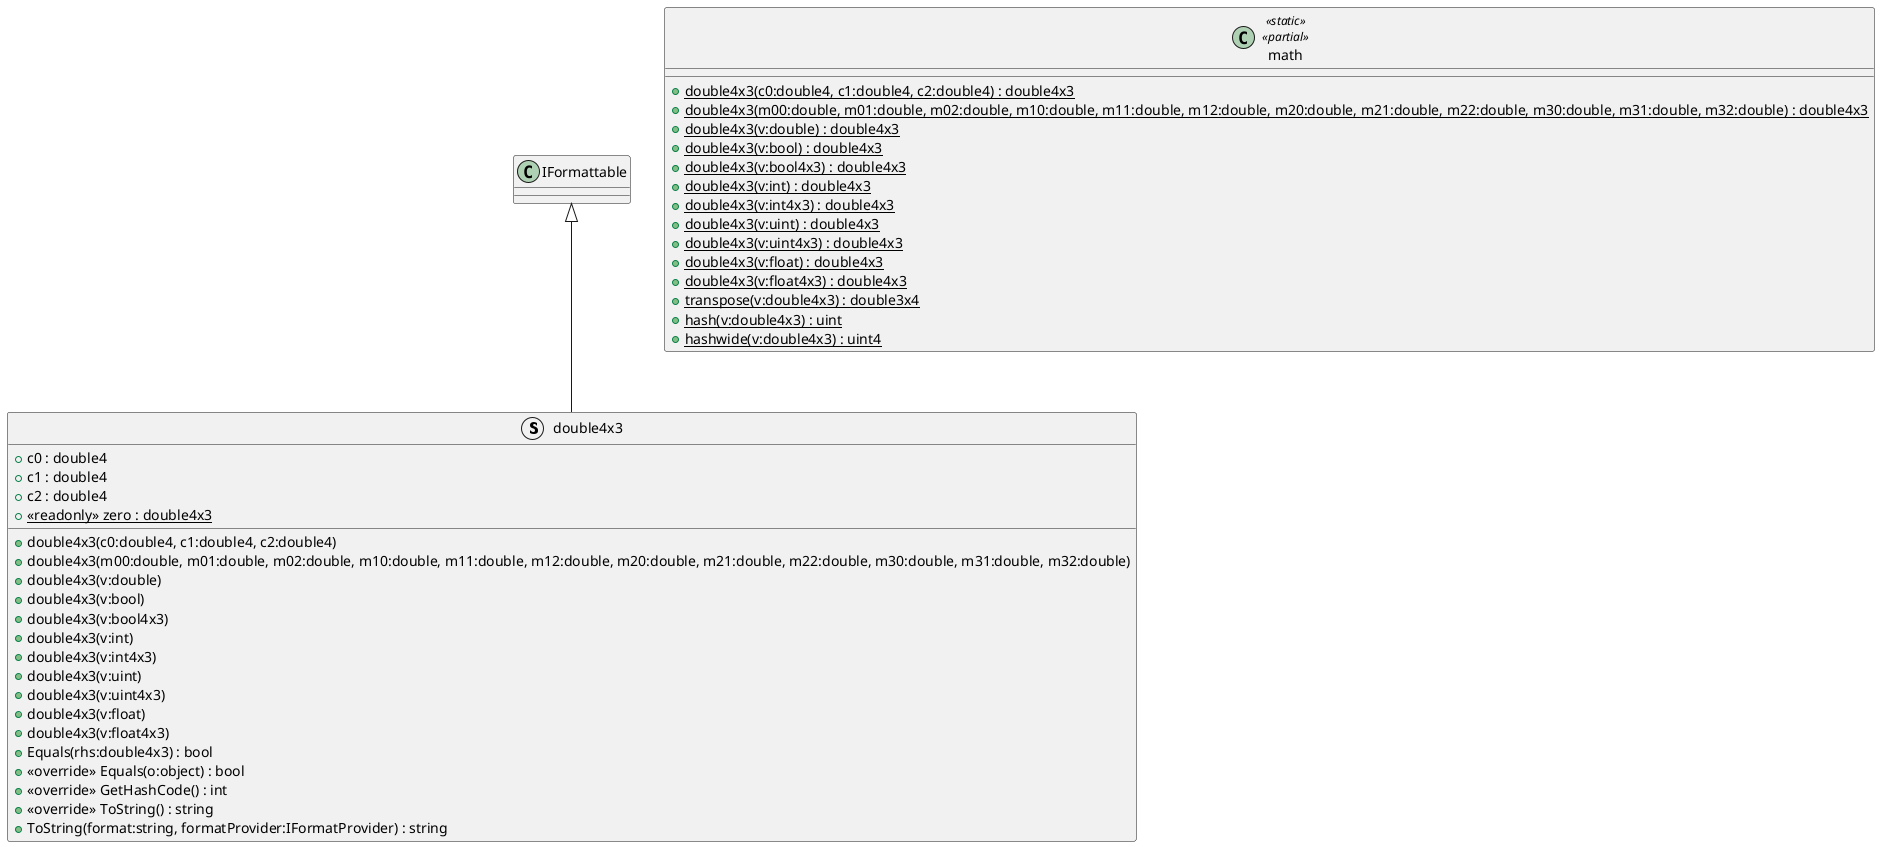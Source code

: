 @startuml
struct double4x3 {
    + c0 : double4
    + c1 : double4
    + c2 : double4
    + {static} <<readonly>> zero : double4x3
    + double4x3(c0:double4, c1:double4, c2:double4)
    + double4x3(m00:double, m01:double, m02:double, m10:double, m11:double, m12:double, m20:double, m21:double, m22:double, m30:double, m31:double, m32:double)
    + double4x3(v:double)
    + double4x3(v:bool)
    + double4x3(v:bool4x3)
    + double4x3(v:int)
    + double4x3(v:int4x3)
    + double4x3(v:uint)
    + double4x3(v:uint4x3)
    + double4x3(v:float)
    + double4x3(v:float4x3)
    + Equals(rhs:double4x3) : bool
    + <<override>> Equals(o:object) : bool
    + <<override>> GetHashCode() : int
    + <<override>> ToString() : string
    + ToString(format:string, formatProvider:IFormatProvider) : string
}
class math <<static>> <<partial>> {
    + {static} double4x3(c0:double4, c1:double4, c2:double4) : double4x3
    + {static} double4x3(m00:double, m01:double, m02:double, m10:double, m11:double, m12:double, m20:double, m21:double, m22:double, m30:double, m31:double, m32:double) : double4x3
    + {static} double4x3(v:double) : double4x3
    + {static} double4x3(v:bool) : double4x3
    + {static} double4x3(v:bool4x3) : double4x3
    + {static} double4x3(v:int) : double4x3
    + {static} double4x3(v:int4x3) : double4x3
    + {static} double4x3(v:uint) : double4x3
    + {static} double4x3(v:uint4x3) : double4x3
    + {static} double4x3(v:float) : double4x3
    + {static} double4x3(v:float4x3) : double4x3
    + {static} transpose(v:double4x3) : double3x4
    + {static} hash(v:double4x3) : uint
    + {static} hashwide(v:double4x3) : uint4
}
IFormattable <|-- double4x3
@enduml

